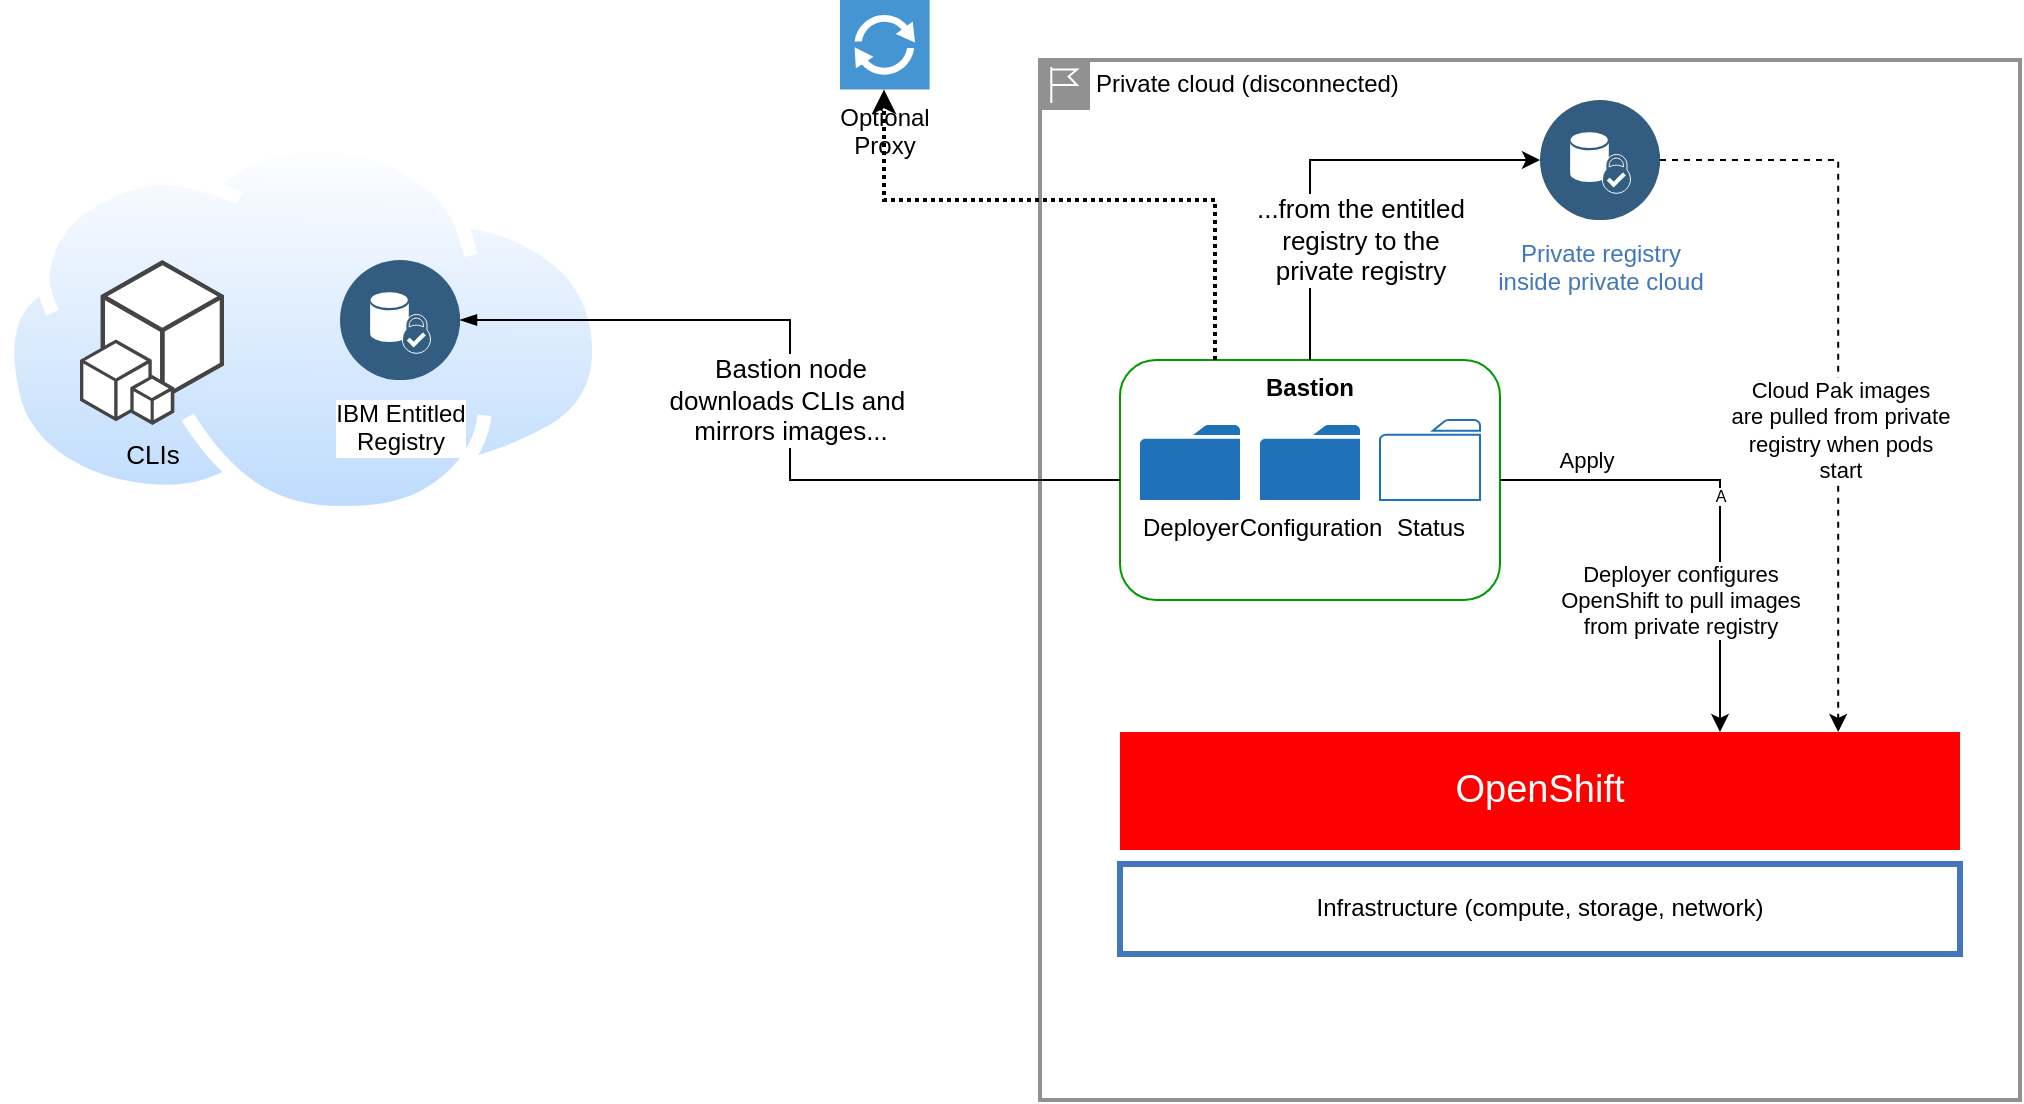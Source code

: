 <mxfile version="15.8.7" type="device" pages="3"><diagram name="not-air-gapped" id="VVYmcHWnzHZCU6gGe0mg"><mxGraphModel dx="1832" dy="575" grid="1" gridSize="10" guides="1" tooltips="1" connect="1" arrows="1" fold="1" page="1" pageScale="1" pageWidth="827" pageHeight="1169" math="0" shadow="0"><root><mxCell id="fozgaLWEaTyMItYX58Ym-0"/><mxCell id="fozgaLWEaTyMItYX58Ym-1" value="Networking" parent="fozgaLWEaTyMItYX58Ym-0"/><mxCell id="fozgaLWEaTyMItYX58Ym-2" value="Private cloud (disconnected)" style="shape=mxgraph.ibm.box;prType=region;fontStyle=0;verticalAlign=top;align=left;spacingLeft=32;spacingTop=4;fillColor=none;rounded=0;whiteSpace=wrap;html=1;strokeColor=#919191;strokeWidth=2;dashed=0;container=0;spacing=-4;collapsible=0;expand=0;recursiveResize=0;" parent="fozgaLWEaTyMItYX58Ym-1" vertex="1"><mxGeometry x="320" y="290" width="490" height="520" as="geometry"/></mxCell><mxCell id="fozgaLWEaTyMItYX58Ym-3" value="" style="edgeStyle=orthogonalEdgeStyle;rounded=0;orthogonalLoop=1;jettySize=auto;html=1;fontSize=8;dashed=1;exitX=1;exitY=0.5;exitDx=0;exitDy=0;entryX=0.855;entryY=0;entryDx=0;entryDy=0;entryPerimeter=0;" parent="fozgaLWEaTyMItYX58Ym-1" source="fozgaLWEaTyMItYX58Ym-13" target="fozgaLWEaTyMItYX58Ym-10" edge="1"><mxGeometry relative="1" as="geometry"><mxPoint x="750" y="500" as="sourcePoint"/><mxPoint x="720" y="620" as="targetPoint"/><Array as="points"><mxPoint x="719" y="340"/></Array></mxGeometry></mxCell><mxCell id="Oqb6rlPMSiwOpgqFwoqa-0" value="Cloud Pak images&lt;br&gt;are pulled from private&lt;br&gt;registry when pods&lt;br&gt;start" style="edgeLabel;html=1;align=center;verticalAlign=middle;resizable=0;points=[];" vertex="1" connectable="0" parent="fozgaLWEaTyMItYX58Ym-3"><mxGeometry x="0.191" y="1" relative="1" as="geometry"><mxPoint as="offset"/></mxGeometry></mxCell><mxCell id="fozgaLWEaTyMItYX58Ym-4" value="" style="group" parent="fozgaLWEaTyMItYX58Ym-1" connectable="0" vertex="1"><mxGeometry x="360" y="440" width="190" height="120" as="geometry"/></mxCell><mxCell id="fozgaLWEaTyMItYX58Ym-5" value="Bastion" style="rounded=1;whiteSpace=wrap;html=1;verticalAlign=top;fontStyle=1;strokeColor=#009900;" parent="fozgaLWEaTyMItYX58Ym-4" vertex="1"><mxGeometry width="190" height="120" as="geometry"/></mxCell><mxCell id="fozgaLWEaTyMItYX58Ym-6" value="Deployer" style="sketch=0;pointerEvents=1;shadow=0;dashed=0;html=1;strokeColor=none;labelPosition=center;verticalLabelPosition=bottom;verticalAlign=top;outlineConnect=0;align=center;shape=mxgraph.office.concepts.folder;fillColor=#2072B8;" parent="fozgaLWEaTyMItYX58Ym-4" vertex="1"><mxGeometry x="10" y="32.5" width="50" height="37.5" as="geometry"/></mxCell><mxCell id="fozgaLWEaTyMItYX58Ym-7" value="Configuration" style="sketch=0;pointerEvents=1;shadow=0;dashed=0;html=1;strokeColor=none;labelPosition=center;verticalLabelPosition=bottom;verticalAlign=top;outlineConnect=0;align=center;shape=mxgraph.office.concepts.folder;fillColor=#2072B8;" parent="fozgaLWEaTyMItYX58Ym-4" vertex="1"><mxGeometry x="70" y="32.5" width="50" height="37.5" as="geometry"/></mxCell><mxCell id="fozgaLWEaTyMItYX58Ym-8" value="Status" style="sketch=0;pointerEvents=1;shadow=0;dashed=0;html=1;strokeColor=#2072B8;labelPosition=center;verticalLabelPosition=bottom;verticalAlign=top;outlineConnect=0;align=center;shape=mxgraph.office.concepts.folder;fillColor=#FFFFFF;" parent="fozgaLWEaTyMItYX58Ym-4" vertex="1"><mxGeometry x="130" y="30" width="50" height="40" as="geometry"/></mxCell><mxCell id="fozgaLWEaTyMItYX58Ym-35" value="" style="edgeStyle=orthogonalEdgeStyle;rounded=0;orthogonalLoop=1;jettySize=auto;html=1;fontSize=8;entryX=0;entryY=0.5;entryDx=0;entryDy=0;exitX=0.5;exitY=0;exitDx=0;exitDy=0;" parent="fozgaLWEaTyMItYX58Ym-1" source="fozgaLWEaTyMItYX58Ym-5" target="fozgaLWEaTyMItYX58Ym-13" edge="1"><mxGeometry relative="1" as="geometry"><mxPoint x="40" y="430" as="sourcePoint"/><mxPoint x="370" y="510" as="targetPoint"/></mxGeometry></mxCell><mxCell id="fozgaLWEaTyMItYX58Ym-36" value="...from the entitled&lt;br&gt;registry to the&lt;br&gt;private registry" style="edgeLabel;html=1;align=center;verticalAlign=middle;resizable=0;points=[];fontSize=13;" parent="fozgaLWEaTyMItYX58Ym-35" vertex="1" connectable="0"><mxGeometry x="-0.04" relative="1" as="geometry"><mxPoint x="22" y="40" as="offset"/></mxGeometry></mxCell><mxCell id="fozgaLWEaTyMItYX58Ym-37" value="Optional&lt;br&gt;Proxy" style="pointerEvents=1;shadow=0;dashed=0;html=1;strokeColor=none;fillColor=#4495D1;labelPosition=center;verticalLabelPosition=bottom;verticalAlign=top;align=center;outlineConnect=0;shape=mxgraph.veeam.2d.proxy;" parent="fozgaLWEaTyMItYX58Ym-1" vertex="1"><mxGeometry x="220" y="260" width="44.8" height="44.8" as="geometry"/></mxCell><mxCell id="Oqb6rlPMSiwOpgqFwoqa-2" value="" style="edgeStyle=orthogonalEdgeStyle;rounded=0;orthogonalLoop=1;jettySize=auto;html=1;dashed=1;dashPattern=1 1;strokeWidth=2;exitX=0.25;exitY=0;exitDx=0;exitDy=0;" edge="1" parent="fozgaLWEaTyMItYX58Ym-1" source="fozgaLWEaTyMItYX58Ym-5" target="fozgaLWEaTyMItYX58Ym-37"><mxGeometry relative="1" as="geometry"><mxPoint x="380" y="370" as="sourcePoint"/><Array as="points"><mxPoint x="408" y="360"/><mxPoint x="242" y="360"/></Array></mxGeometry></mxCell><mxCell id="fozgaLWEaTyMItYX58Ym-9" value="OpenShfit" style="" parent="fozgaLWEaTyMItYX58Ym-0"/><mxCell id="fozgaLWEaTyMItYX58Ym-10" value="OpenShift" style="fontStyle=0;verticalAlign=middle;align=center;spacingTop=-2;fillColor=#FF0000;rounded=0;whiteSpace=wrap;html=1;strokeColor=none;strokeWidth=3;dashed=0;container=1;collapsible=0;expand=0;recursiveResize=0;fontColor=#FFFFFF;fontSize=19;" parent="fozgaLWEaTyMItYX58Ym-9" vertex="1"><mxGeometry x="360" y="626" width="420" height="59" as="geometry"/></mxCell><mxCell id="fozgaLWEaTyMItYX58Ym-11" value="Cloud Pak + Cartridges" parent="fozgaLWEaTyMItYX58Ym-0"/><mxCell id="fozgaLWEaTyMItYX58Ym-12" value="Infra services" parent="fozgaLWEaTyMItYX58Ym-0"/><mxCell id="fozgaLWEaTyMItYX58Ym-13" value="Private registry&lt;br&gt;inside private cloud" style="aspect=fixed;perimeter=ellipsePerimeter;html=1;align=center;shadow=0;dashed=0;fontColor=#4277BB;labelBackgroundColor=#ffffff;fontSize=12;spacingTop=3;image;image=img/lib/ibm/data/device_identity_service.svg;rounded=1;strokeColor=#FF0000;fillColor=#99CCFF;" parent="fozgaLWEaTyMItYX58Ym-12" vertex="1"><mxGeometry x="570" y="310" width="60" height="60" as="geometry"/></mxCell><mxCell id="fozgaLWEaTyMItYX58Ym-14" value="" style="aspect=fixed;perimeter=ellipsePerimeter;html=1;align=center;shadow=0;dashed=0;spacingTop=3;image;image=img/lib/active_directory/internet_cloud.svg;fontSize=19;fontColor=#FFFFFF;fillColor=#FF0000;opacity=50;" parent="fozgaLWEaTyMItYX58Ym-12" vertex="1"><mxGeometry x="-200" y="329" width="303.18" height="191" as="geometry"/></mxCell><mxCell id="fozgaLWEaTyMItYX58Ym-15" value="IBM Entitled&lt;br&gt;Registry" style="aspect=fixed;perimeter=ellipsePerimeter;align=center;shadow=0;dashed=0;fontColor=default;labelBackgroundColor=none;fontSize=12;spacingTop=3;image;image=img/lib/ibm/data/device_identity_service.svg;rounded=1;strokeColor=#FF0000;fillColor=#99CCFF;html=1;" parent="fozgaLWEaTyMItYX58Ym-12" vertex="1"><mxGeometry x="-30" y="390" width="60" height="60" as="geometry"/></mxCell><mxCell id="fozgaLWEaTyMItYX58Ym-16" value="Infrastructure" style="" parent="fozgaLWEaTyMItYX58Ym-0"/><mxCell id="fozgaLWEaTyMItYX58Ym-19" value="Infrastructure (compute, storage, network)" style="fontStyle=0;verticalAlign=middle;align=center;spacingTop=-2;fillColor=none;rounded=0;whiteSpace=wrap;html=1;strokeColor=#4376BB;strokeWidth=3;dashed=0;container=1;collapsible=0;expand=0;recursiveResize=0;" parent="fozgaLWEaTyMItYX58Ym-16" vertex="1"><mxGeometry x="360" y="692" width="420" height="45" as="geometry"/></mxCell><mxCell id="fozgaLWEaTyMItYX58Ym-25" value="A" style="edgeStyle=orthogonalEdgeStyle;rounded=0;orthogonalLoop=1;jettySize=auto;html=1;fontSize=8;entryX=0.5;entryY=0;entryDx=0;entryDy=0;exitX=1;exitY=0.5;exitDx=0;exitDy=0;" parent="fozgaLWEaTyMItYX58Ym-16" edge="1" source="fozgaLWEaTyMItYX58Ym-5"><mxGeometry relative="1" as="geometry"><mxPoint x="550" y="560" as="sourcePoint"/><mxPoint x="660" y="626" as="targetPoint"/><Array as="points"><mxPoint x="660" y="500"/></Array></mxGeometry></mxCell><mxCell id="Oqb6rlPMSiwOpgqFwoqa-1" value="Deployer configures&lt;br&gt;OpenShift to pull images&lt;br&gt;from private registry" style="edgeLabel;html=1;align=center;verticalAlign=middle;resizable=0;points=[];" vertex="1" connectable="0" parent="fozgaLWEaTyMItYX58Ym-25"><mxGeometry x="-0.239" y="-2" relative="1" as="geometry"><mxPoint y="58" as="offset"/></mxGeometry></mxCell><mxCell id="8ypaGvj9za9yAuqNGV4--0" value="Apply" style="edgeLabel;html=1;align=center;verticalAlign=middle;resizable=0;points=[];" vertex="1" connectable="0" parent="fozgaLWEaTyMItYX58Ym-25"><mxGeometry x="-0.636" y="-1" relative="1" as="geometry"><mxPoint y="-11" as="offset"/></mxGeometry></mxCell><mxCell id="fozgaLWEaTyMItYX58Ym-27" value="" style="edgeStyle=orthogonalEdgeStyle;rounded=0;orthogonalLoop=1;jettySize=auto;html=1;fontSize=8;entryX=0;entryY=0.5;entryDx=0;entryDy=0;exitX=1;exitY=0.5;exitDx=0;exitDy=0;endArrow=none;endFill=0;startArrow=blockThin;startFill=1;" parent="fozgaLWEaTyMItYX58Ym-16" source="fozgaLWEaTyMItYX58Ym-15" target="fozgaLWEaTyMItYX58Ym-5" edge="1"><mxGeometry relative="1" as="geometry"><mxPoint x="460" y="560" as="sourcePoint"/><mxPoint x="745" y="576" as="targetPoint"/></mxGeometry></mxCell><mxCell id="fozgaLWEaTyMItYX58Ym-28" value="Bastion node&lt;br&gt;downloads CLIs and&amp;nbsp;&lt;br&gt;mirrors images..." style="edgeLabel;html=1;align=center;verticalAlign=middle;resizable=0;points=[];fontSize=13;" parent="fozgaLWEaTyMItYX58Ym-27" vertex="1" connectable="0"><mxGeometry x="-0.04" relative="1" as="geometry"><mxPoint y="8" as="offset"/></mxGeometry></mxCell><mxCell id="fozgaLWEaTyMItYX58Ym-29" value="CLIs" style="outlineConnect=0;dashed=0;verticalLabelPosition=bottom;verticalAlign=top;align=center;html=1;shape=mxgraph.aws3.cli;fillColor=#444444;gradientColor=none;labelBackgroundColor=none;fontSize=13;strokeColor=#009900;" parent="fozgaLWEaTyMItYX58Ym-16" vertex="1"><mxGeometry x="-160" y="390" width="72" height="82.5" as="geometry"/></mxCell></root></mxGraphModel></diagram><diagram name="semi-air-gapped" id="_1RPY63doZeyIkJQ4-HP"><mxGraphModel dx="1981" dy="661" grid="1" gridSize="10" guides="1" tooltips="1" connect="1" arrows="1" fold="1" page="1" pageScale="1" pageWidth="827" pageHeight="1169" math="0" shadow="0"><root><mxCell id="-MQxg3rOfCB3Vdu6WzqN-0"/><mxCell id="-MQxg3rOfCB3Vdu6WzqN-1" value="Networking" parent="-MQxg3rOfCB3Vdu6WzqN-0"/><mxCell id="-MQxg3rOfCB3Vdu6WzqN-2" value="Private cloud (disconnected)" style="shape=mxgraph.ibm.box;prType=region;fontStyle=0;verticalAlign=top;align=left;spacingLeft=32;spacingTop=4;fillColor=none;rounded=0;whiteSpace=wrap;html=1;strokeColor=#919191;strokeWidth=2;dashed=0;container=0;spacing=-4;collapsible=0;expand=0;recursiveResize=0;" parent="-MQxg3rOfCB3Vdu6WzqN-1" vertex="1"><mxGeometry x="320" y="380" width="490" height="430" as="geometry"/></mxCell><mxCell id="X8OHr8bwcDeSn92htC_K-0" value="" style="edgeStyle=orthogonalEdgeStyle;rounded=0;orthogonalLoop=1;jettySize=auto;html=1;fontSize=8;dashed=1;exitX=1;exitY=0.5;exitDx=0;exitDy=0;entryX=0.855;entryY=0;entryDx=0;entryDy=0;entryPerimeter=0;" parent="-MQxg3rOfCB3Vdu6WzqN-1" source="-MQxg3rOfCB3Vdu6WzqN-7" target="-MQxg3rOfCB3Vdu6WzqN-4" edge="1"><mxGeometry relative="1" as="geometry"><mxPoint x="750" y="500" as="sourcePoint"/><mxPoint x="720" y="620" as="targetPoint"/></mxGeometry></mxCell><mxCell id="OJUb5ojfmwAHA8gN2pxv-0" value="Cloud Pak images&lt;br&gt;are pulled from private&lt;br&gt;registry when pods&lt;br&gt;start" style="edgeLabel;html=1;align=center;verticalAlign=middle;resizable=0;points=[];" vertex="1" connectable="0" parent="X8OHr8bwcDeSn92htC_K-0"><mxGeometry x="0.593" y="2" relative="1" as="geometry"><mxPoint as="offset"/></mxGeometry></mxCell><mxCell id="PJeyZOoyq3ZfqnA0FMTz-0" value="" style="group" parent="-MQxg3rOfCB3Vdu6WzqN-1" connectable="0" vertex="1"><mxGeometry x="360" y="440" width="190" height="120" as="geometry"/></mxCell><mxCell id="PJeyZOoyq3ZfqnA0FMTz-1" value="Bastion" style="rounded=1;whiteSpace=wrap;html=1;verticalAlign=top;fontStyle=1;strokeColor=#009900;" parent="PJeyZOoyq3ZfqnA0FMTz-0" vertex="1"><mxGeometry width="190" height="120" as="geometry"/></mxCell><mxCell id="PJeyZOoyq3ZfqnA0FMTz-2" value="" style="sketch=0;pointerEvents=1;shadow=0;dashed=0;html=1;strokeColor=none;labelPosition=center;verticalLabelPosition=bottom;verticalAlign=top;outlineConnect=0;align=center;shape=mxgraph.office.concepts.folder;fillColor=#2072B8;" parent="PJeyZOoyq3ZfqnA0FMTz-0" vertex="1"><mxGeometry x="10" y="32.5" width="50" height="37.5" as="geometry"/></mxCell><mxCell id="PJeyZOoyq3ZfqnA0FMTz-3" value="" style="sketch=0;pointerEvents=1;shadow=0;dashed=0;html=1;strokeColor=none;labelPosition=center;verticalLabelPosition=bottom;verticalAlign=top;outlineConnect=0;align=center;shape=mxgraph.office.concepts.folder;fillColor=#2072B8;" parent="PJeyZOoyq3ZfqnA0FMTz-0" vertex="1"><mxGeometry x="70" y="32.5" width="50" height="37.5" as="geometry"/></mxCell><mxCell id="PJeyZOoyq3ZfqnA0FMTz-4" value="" style="sketch=0;pointerEvents=1;shadow=0;dashed=0;html=1;strokeColor=#2072B8;labelPosition=center;verticalLabelPosition=bottom;verticalAlign=top;outlineConnect=0;align=center;shape=mxgraph.office.concepts.folder;fillColor=#FFFFFF;" parent="PJeyZOoyq3ZfqnA0FMTz-0" vertex="1"><mxGeometry x="130" y="30" width="50" height="40" as="geometry"/></mxCell><mxCell id="I-JZXlTeXLx-p4FuuzUZ-0" value="Optional&lt;br&gt;Proxy" style="pointerEvents=1;shadow=0;dashed=0;html=1;strokeColor=none;fillColor=#4495D1;labelPosition=center;verticalLabelPosition=bottom;verticalAlign=top;align=center;outlineConnect=0;shape=mxgraph.veeam.2d.proxy;" vertex="1" parent="-MQxg3rOfCB3Vdu6WzqN-1"><mxGeometry x="-337.5" y="420" width="44.8" height="44.8" as="geometry"/></mxCell><mxCell id="I-JZXlTeXLx-p4FuuzUZ-1" value="" style="edgeStyle=orthogonalEdgeStyle;rounded=0;orthogonalLoop=1;jettySize=auto;html=1;dashed=1;dashPattern=1 1;strokeWidth=2;exitX=0;exitY=0.5;exitDx=0;exitDy=0;" edge="1" parent="-MQxg3rOfCB3Vdu6WzqN-1" target="I-JZXlTeXLx-p4FuuzUZ-0" source="-MQxg3rOfCB3Vdu6WzqN-11"><mxGeometry relative="1" as="geometry"><mxPoint x="-720" y="800" as="sourcePoint"/></mxGeometry></mxCell><mxCell id="vjL_8npb-omUNGleFiHJ-0" style="edgeStyle=orthogonalEdgeStyle;rounded=0;orthogonalLoop=1;jettySize=auto;html=1;exitX=1;exitY=0.25;exitDx=0;exitDy=0;dashed=1;dashPattern=1 1;startArrow=none;startFill=0;endArrow=blockThin;endFill=1;strokeWidth=2;" edge="1" parent="-MQxg3rOfCB3Vdu6WzqN-1" source="-MQxg3rOfCB3Vdu6WzqN-11" target="-MQxg3rOfCB3Vdu6WzqN-9"><mxGeometry relative="1" as="geometry"/></mxCell><mxCell id="-MQxg3rOfCB3Vdu6WzqN-3" value="OpenShfit" style="" parent="-MQxg3rOfCB3Vdu6WzqN-0"/><mxCell id="-MQxg3rOfCB3Vdu6WzqN-4" value="OpenShift" style="fontStyle=0;verticalAlign=middle;align=center;spacingTop=-2;fillColor=#FF0000;rounded=0;whiteSpace=wrap;html=1;strokeColor=none;strokeWidth=3;dashed=0;container=1;collapsible=0;expand=0;recursiveResize=0;fontColor=#FFFFFF;fontSize=19;" parent="-MQxg3rOfCB3Vdu6WzqN-3" vertex="1"><mxGeometry x="360" y="626" width="420" height="59" as="geometry"/></mxCell><mxCell id="-MQxg3rOfCB3Vdu6WzqN-5" value="Cloud Pak + Cartridges" parent="-MQxg3rOfCB3Vdu6WzqN-0"/><mxCell id="-MQxg3rOfCB3Vdu6WzqN-6" value="Infra services" parent="-MQxg3rOfCB3Vdu6WzqN-0"/><mxCell id="-MQxg3rOfCB3Vdu6WzqN-7" value="Private registry outside&lt;br&gt;of private cloud" style="aspect=fixed;perimeter=ellipsePerimeter;html=1;align=center;shadow=0;dashed=0;fontColor=#4277BB;labelBackgroundColor=#ffffff;fontSize=12;spacingTop=3;image;image=img/lib/ibm/data/device_identity_service.svg;rounded=1;strokeColor=#FF0000;fillColor=#99CCFF;" parent="-MQxg3rOfCB3Vdu6WzqN-6" vertex="1"><mxGeometry x="450" y="250" width="60" height="60" as="geometry"/></mxCell><mxCell id="-MQxg3rOfCB3Vdu6WzqN-8" value="" style="aspect=fixed;perimeter=ellipsePerimeter;html=1;align=center;shadow=0;dashed=0;spacingTop=3;image;image=img/lib/active_directory/internet_cloud.svg;fontSize=19;fontColor=#FFFFFF;fillColor=#FF0000;opacity=50;" parent="-MQxg3rOfCB3Vdu6WzqN-6" vertex="1"><mxGeometry x="-200" y="329" width="303.18" height="191" as="geometry"/></mxCell><mxCell id="-MQxg3rOfCB3Vdu6WzqN-9" value="IBM Entitled&lt;br&gt;Registry" style="aspect=fixed;perimeter=ellipsePerimeter;align=center;shadow=0;dashed=0;fontColor=default;labelBackgroundColor=none;fontSize=12;spacingTop=3;image;image=img/lib/ibm/data/device_identity_service.svg;rounded=1;strokeColor=#FF0000;fillColor=#99CCFF;html=1;" parent="-MQxg3rOfCB3Vdu6WzqN-6" vertex="1"><mxGeometry x="-30" y="390" width="60" height="60" as="geometry"/></mxCell><mxCell id="-MQxg3rOfCB3Vdu6WzqN-10" value="Infrastructure" style="" parent="-MQxg3rOfCB3Vdu6WzqN-0"/><mxCell id="-MQxg3rOfCB3Vdu6WzqN-11" value="Internet-connected server" style="rounded=1;whiteSpace=wrap;html=1;verticalAlign=top;fontStyle=1" parent="-MQxg3rOfCB3Vdu6WzqN-10" vertex="1"><mxGeometry x="-230" y="670" width="270" height="220" as="geometry"/></mxCell><mxCell id="-MQxg3rOfCB3Vdu6WzqN-12" value="Status" style="sketch=0;pointerEvents=1;shadow=0;dashed=0;html=1;strokeColor=#2072B8;labelPosition=center;verticalLabelPosition=bottom;verticalAlign=top;outlineConnect=0;align=center;shape=mxgraph.office.concepts.folder;fillColor=#FFFFFF;" parent="-MQxg3rOfCB3Vdu6WzqN-10" vertex="1"><mxGeometry x="-60" y="705" width="70" height="55" as="geometry"/></mxCell><mxCell id="-MQxg3rOfCB3Vdu6WzqN-13" value="Infrastructure (compute, storage, network)" style="fontStyle=0;verticalAlign=middle;align=center;spacingTop=-2;fillColor=none;rounded=0;whiteSpace=wrap;html=1;strokeColor=#4376BB;strokeWidth=3;dashed=0;container=1;collapsible=0;expand=0;recursiveResize=0;" parent="-MQxg3rOfCB3Vdu6WzqN-10" vertex="1"><mxGeometry x="360" y="692" width="420" height="45" as="geometry"/></mxCell><mxCell id="-MQxg3rOfCB3Vdu6WzqN-14" value="" style="sketch=0;pointerEvents=1;shadow=0;dashed=0;html=1;strokeColor=none;fillColor=#505050;labelPosition=center;verticalLabelPosition=bottom;verticalAlign=top;outlineConnect=0;align=center;shape=mxgraph.office.devices.workstation;" parent="-MQxg3rOfCB3Vdu6WzqN-10" vertex="1"><mxGeometry x="-250" y="850" width="50" height="55" as="geometry"/></mxCell><mxCell id="-MQxg3rOfCB3Vdu6WzqN-16" value="Deployer" style="sketch=0;pointerEvents=1;shadow=0;dashed=0;html=1;strokeColor=none;labelPosition=center;verticalLabelPosition=bottom;verticalAlign=top;outlineConnect=0;align=center;shape=mxgraph.office.concepts.folder;fillColor=#2072B8;" parent="-MQxg3rOfCB3Vdu6WzqN-10" vertex="1"><mxGeometry x="-220" y="705" width="70" height="55" as="geometry"/></mxCell><mxCell id="-MQxg3rOfCB3Vdu6WzqN-17" value="Configuration" style="sketch=0;pointerEvents=1;shadow=0;dashed=0;html=1;strokeColor=none;labelPosition=center;verticalLabelPosition=bottom;verticalAlign=top;outlineConnect=0;align=center;shape=mxgraph.office.concepts.folder;fillColor=#2072B8;" parent="-MQxg3rOfCB3Vdu6WzqN-10" vertex="1"><mxGeometry x="-140" y="705" width="70" height="55" as="geometry"/></mxCell><mxCell id="-MQxg3rOfCB3Vdu6WzqN-18" style="edgeStyle=orthogonalEdgeStyle;rounded=0;orthogonalLoop=1;jettySize=auto;html=1;fontSize=8;exitX=1;exitY=0.5;exitDx=0;exitDy=0;" parent="-MQxg3rOfCB3Vdu6WzqN-10" source="-MQxg3rOfCB3Vdu6WzqN-11" target="U5a8bB18ORIriR9YQlBK-0" edge="1"><mxGeometry relative="1" as="geometry"><mxPoint x="80" y="775" as="sourcePoint"/><mxPoint x="190" y="775" as="targetPoint"/></mxGeometry></mxCell><mxCell id="-MQxg3rOfCB3Vdu6WzqN-19" value="Directories holding&lt;br&gt;deployer, config&lt;br&gt;and status&lt;br&gt;are shipped" style="edgeLabel;html=1;align=center;verticalAlign=middle;resizable=0;points=[];fontSize=13;" parent="-MQxg3rOfCB3Vdu6WzqN-18" connectable="0" vertex="1"><mxGeometry x="-0.04" relative="1" as="geometry"><mxPoint as="offset"/></mxGeometry></mxCell><mxCell id="-MQxg3rOfCB3Vdu6WzqN-31" value="A" style="edgeStyle=orthogonalEdgeStyle;rounded=0;orthogonalLoop=1;jettySize=auto;html=1;fontSize=8;entryX=0.5;entryY=0;entryDx=0;entryDy=0;" parent="-MQxg3rOfCB3Vdu6WzqN-10" target="-MQxg3rOfCB3Vdu6WzqN-4" edge="1"><mxGeometry relative="1" as="geometry"><mxPoint x="460" y="560" as="sourcePoint"/><mxPoint x="200" y="785" as="targetPoint"/><Array as="points"><mxPoint x="460" y="580"/><mxPoint x="570" y="580"/></Array></mxGeometry></mxCell><mxCell id="-MQxg3rOfCB3Vdu6WzqN-32" value="Apply" style="edgeLabel;html=1;align=center;verticalAlign=middle;resizable=0;points=[];fontSize=13;" parent="-MQxg3rOfCB3Vdu6WzqN-31" vertex="1" connectable="0"><mxGeometry x="-0.04" relative="1" as="geometry"><mxPoint x="-24" y="10" as="offset"/></mxGeometry></mxCell><mxCell id="-MQxg3rOfCB3Vdu6WzqN-33" value="" style="edgeStyle=orthogonalEdgeStyle;rounded=0;orthogonalLoop=1;jettySize=auto;html=1;fontSize=8;entryX=0;entryY=0.5;entryDx=0;entryDy=0;exitX=1;exitY=0.5;exitDx=0;exitDy=0;" parent="-MQxg3rOfCB3Vdu6WzqN-10" source="-MQxg3rOfCB3Vdu6WzqN-9" target="-MQxg3rOfCB3Vdu6WzqN-7" edge="1"><mxGeometry relative="1" as="geometry"><mxPoint x="460" y="560" as="sourcePoint"/><mxPoint x="745" y="576" as="targetPoint"/><Array as="points"><mxPoint x="130" y="420"/><mxPoint x="130" y="280"/></Array></mxGeometry></mxCell><mxCell id="-MQxg3rOfCB3Vdu6WzqN-34" value="&amp;nbsp;...and mirrors images&lt;br&gt;from entitled registry&lt;br&gt;to the private registry" style="edgeLabel;html=1;align=center;verticalAlign=middle;resizable=0;points=[];fontSize=13;" parent="-MQxg3rOfCB3Vdu6WzqN-33" vertex="1" connectable="0"><mxGeometry x="-0.04" relative="1" as="geometry"><mxPoint x="-19" y="50" as="offset"/></mxGeometry></mxCell><mxCell id="-MQxg3rOfCB3Vdu6WzqN-35" value="CLIs" style="outlineConnect=0;dashed=0;verticalLabelPosition=bottom;verticalAlign=top;align=center;html=1;shape=mxgraph.aws3.cli;fillColor=#444444;gradientColor=none;labelBackgroundColor=none;fontSize=13;strokeColor=#009900;" parent="-MQxg3rOfCB3Vdu6WzqN-10" vertex="1"><mxGeometry x="-160" y="390" width="72" height="82.5" as="geometry"/></mxCell><mxCell id="-MQxg3rOfCB3Vdu6WzqN-36" value="" style="edgeStyle=orthogonalEdgeStyle;rounded=0;orthogonalLoop=1;jettySize=auto;html=1;fontSize=8;exitX=0.5;exitY=1;exitDx=0;exitDy=0;exitPerimeter=0;" parent="-MQxg3rOfCB3Vdu6WzqN-10" source="-MQxg3rOfCB3Vdu6WzqN-35" target="-MQxg3rOfCB3Vdu6WzqN-12" edge="1"><mxGeometry relative="1" as="geometry"><mxPoint x="470" y="570" as="sourcePoint"/><mxPoint x="-50" y="630" as="targetPoint"/></mxGeometry></mxCell><mxCell id="-MQxg3rOfCB3Vdu6WzqN-37" value="&amp;nbsp;Internet-connected server&lt;br&gt;downloads CLIs..." style="edgeLabel;html=1;align=center;verticalAlign=middle;resizable=0;points=[];fontSize=13;" parent="-MQxg3rOfCB3Vdu6WzqN-36" vertex="1" connectable="0"><mxGeometry x="-0.238" y="-2" relative="1" as="geometry"><mxPoint x="-6" y="-31" as="offset"/></mxGeometry></mxCell><mxCell id="-MQxg3rOfCB3Vdu6WzqN-29" style="edgeStyle=orthogonalEdgeStyle;rounded=0;orthogonalLoop=1;jettySize=auto;html=1;fontSize=8;entryX=0;entryY=0.5;entryDx=0;entryDy=0;dashed=1;dashPattern=1 4;strokeWidth=3;" parent="-MQxg3rOfCB3Vdu6WzqN-10" source="U5a8bB18ORIriR9YQlBK-0" edge="1"><mxGeometry relative="1" as="geometry"><mxPoint x="270" y="825" as="sourcePoint"/><mxPoint x="360" y="470" as="targetPoint"/><Array as="points"><mxPoint x="290" y="785"/><mxPoint x="290" y="470"/></Array></mxGeometry></mxCell><mxCell id="U5a8bB18ORIriR9YQlBK-0" value="" style="sketch=0;pointerEvents=1;shadow=0;dashed=0;html=1;strokeColor=none;fillColor=#005F4B;labelPosition=center;verticalLabelPosition=bottom;verticalAlign=top;align=center;outlineConnect=0;shape=mxgraph.veeam2.usb_drive;" parent="-MQxg3rOfCB3Vdu6WzqN-10" vertex="1"><mxGeometry x="200" y="770" width="60" height="30" as="geometry"/></mxCell><mxCell id="vjL_8npb-omUNGleFiHJ-6" value="Actions" parent="-MQxg3rOfCB3Vdu6WzqN-0"/><mxCell id="vjL_8npb-omUNGleFiHJ-7" value="2" style="ellipse;whiteSpace=wrap;html=1;aspect=fixed;fillColor=#FFB366;strokeColor=none;" vertex="1" parent="vjL_8npb-omUNGleFiHJ-6"><mxGeometry x="-30" y="790" width="20" height="20" as="geometry"/></mxCell><mxCell id="vjL_8npb-omUNGleFiHJ-8" value="1" style="ellipse;whiteSpace=wrap;html=1;aspect=fixed;fillColor=#FFB366;strokeColor=none;" vertex="1" parent="vjL_8npb-omUNGleFiHJ-6"><mxGeometry x="-50" y="620" width="20" height="20" as="geometry"/></mxCell><mxCell id="vjL_8npb-omUNGleFiHJ-9" value="1" style="ellipse;whiteSpace=wrap;html=1;aspect=fixed;fillColor=#FFB366;strokeColor=none;" vertex="1" parent="vjL_8npb-omUNGleFiHJ-6"><mxGeometry x="140" y="360" width="20" height="20" as="geometry"/></mxCell><mxCell id="vjL_8npb-omUNGleFiHJ-10" value="3" style="ellipse;whiteSpace=wrap;html=1;aspect=fixed;fillColor=#FFB366;strokeColor=none;" vertex="1" parent="vjL_8npb-omUNGleFiHJ-6"><mxGeometry x="180" y="810" width="20" height="20" as="geometry"/></mxCell><mxCell id="OJUb5ojfmwAHA8gN2pxv-1" value="3" style="ellipse;whiteSpace=wrap;html=1;aspect=fixed;fillColor=#FFB366;strokeColor=none;" vertex="1" parent="vjL_8npb-omUNGleFiHJ-6"><mxGeometry x="260" y="520" width="20" height="20" as="geometry"/></mxCell><mxCell id="-Y0IDSUrx3bueiN2fKPn-0" value="3" style="ellipse;whiteSpace=wrap;html=1;aspect=fixed;fillColor=#FFB366;strokeColor=none;" vertex="1" parent="vjL_8npb-omUNGleFiHJ-6"><mxGeometry x="570" y="560" width="20" height="20" as="geometry"/></mxCell></root></mxGraphModel></diagram><diagram id="F93EJ78Encii_axwBR-_" name="air-gapped-portable"><mxGraphModel dx="1981" dy="661" grid="1" gridSize="10" guides="1" tooltips="1" connect="1" arrows="1" fold="1" page="1" pageScale="1" pageWidth="827" pageHeight="1169" math="0" shadow="0"><root><mxCell id="RLrD2wQ3GaesSWJJB9j4-0"/><mxCell id="RLrD2wQ3GaesSWJJB9j4-50" value="Networking" parent="RLrD2wQ3GaesSWJJB9j4-0"/><mxCell id="RLrD2wQ3GaesSWJJB9j4-51" value="Private cloud (disconnected)" style="shape=mxgraph.ibm.box;prType=region;fontStyle=0;verticalAlign=top;align=left;spacingLeft=32;spacingTop=4;fillColor=none;rounded=0;whiteSpace=wrap;html=1;strokeColor=#919191;strokeWidth=2;dashed=0;container=0;spacing=-4;collapsible=0;expand=0;recursiveResize=0;" parent="RLrD2wQ3GaesSWJJB9j4-50" vertex="1"><mxGeometry x="320" y="330" width="490" height="480" as="geometry"/></mxCell><mxCell id="1MqOvXopCYnMAgplGYPC-0" value="Optional&lt;br&gt;Proxy" style="pointerEvents=1;shadow=0;dashed=0;html=1;strokeColor=none;fillColor=#4495D1;labelPosition=center;verticalLabelPosition=bottom;verticalAlign=top;align=center;outlineConnect=0;shape=mxgraph.veeam.2d.proxy;" vertex="1" parent="RLrD2wQ3GaesSWJJB9j4-50"><mxGeometry x="-337.5" y="420" width="44.8" height="44.8" as="geometry"/></mxCell><mxCell id="1MqOvXopCYnMAgplGYPC-1" value="" style="edgeStyle=orthogonalEdgeStyle;rounded=0;orthogonalLoop=1;jettySize=auto;html=1;dashed=1;dashPattern=1 1;strokeWidth=2;exitX=0;exitY=0.5;exitDx=0;exitDy=0;" edge="1" parent="RLrD2wQ3GaesSWJJB9j4-50" target="1MqOvXopCYnMAgplGYPC-0"><mxGeometry relative="1" as="geometry"><mxPoint x="-230" y="780" as="sourcePoint"/></mxGeometry></mxCell><mxCell id="RLrD2wQ3GaesSWJJB9j4-38" value="OpenShfit" style="" parent="RLrD2wQ3GaesSWJJB9j4-0"/><mxCell id="c_PIJ0gxt-pc_dr-7FNC-11" value="OpenShift" style="fontStyle=0;verticalAlign=middle;align=center;spacingTop=-2;fillColor=#FF0000;rounded=0;whiteSpace=wrap;html=1;strokeColor=none;strokeWidth=3;dashed=0;container=1;collapsible=0;expand=0;recursiveResize=0;fontColor=#FFFFFF;fontSize=19;" parent="RLrD2wQ3GaesSWJJB9j4-38" vertex="1"><mxGeometry x="360" y="626" width="420" height="59" as="geometry"/></mxCell><mxCell id="cy2UKIFJcyqrFq40SOo--22" value="Cloud Pak + Cartridges" parent="RLrD2wQ3GaesSWJJB9j4-0"/><mxCell id="c_PIJ0gxt-pc_dr-7FNC-23" value="Infra services" parent="RLrD2wQ3GaesSWJJB9j4-0"/><mxCell id="c_PIJ0gxt-pc_dr-7FNC-29" value="Private registry" style="aspect=fixed;perimeter=ellipsePerimeter;html=1;align=center;shadow=0;dashed=0;fontColor=#4277BB;labelBackgroundColor=#ffffff;fontSize=12;spacingTop=3;image;image=img/lib/ibm/data/device_identity_service.svg;rounded=1;strokeColor=#FF0000;fillColor=#99CCFF;" parent="c_PIJ0gxt-pc_dr-7FNC-23" vertex="1"><mxGeometry x="720" y="360" width="60" height="60" as="geometry"/></mxCell><mxCell id="5LzS2MMUE6fyUfDhogka-9" value="" style="aspect=fixed;perimeter=ellipsePerimeter;html=1;align=center;shadow=0;dashed=0;spacingTop=3;image;image=img/lib/active_directory/internet_cloud.svg;fontSize=19;fontColor=#FFFFFF;fillColor=#FF0000;opacity=50;" parent="c_PIJ0gxt-pc_dr-7FNC-23" vertex="1"><mxGeometry x="-200" y="329" width="303.18" height="191" as="geometry"/></mxCell><mxCell id="5LzS2MMUE6fyUfDhogka-10" value="IBM Entitled&lt;br&gt;Registry" style="aspect=fixed;perimeter=ellipsePerimeter;align=center;shadow=0;dashed=0;fontColor=default;labelBackgroundColor=none;fontSize=12;spacingTop=3;image;image=img/lib/ibm/data/device_identity_service.svg;rounded=1;strokeColor=#FF0000;fillColor=#99CCFF;html=1;" parent="c_PIJ0gxt-pc_dr-7FNC-23" vertex="1"><mxGeometry x="-30" y="390" width="60" height="60" as="geometry"/></mxCell><mxCell id="RLrD2wQ3GaesSWJJB9j4-1" value="Infrastructure" style="" parent="RLrD2wQ3GaesSWJJB9j4-0"/><mxCell id="5LzS2MMUE6fyUfDhogka-12" value="Internet-connected server" style="rounded=1;whiteSpace=wrap;html=1;verticalAlign=top;fontStyle=1" parent="RLrD2wQ3GaesSWJJB9j4-1" vertex="1"><mxGeometry x="-230" y="670" width="310" height="220" as="geometry"/></mxCell><mxCell id="5LzS2MMUE6fyUfDhogka-36" value="Status" style="sketch=0;pointerEvents=1;shadow=0;dashed=0;html=1;strokeColor=#2072B8;labelPosition=center;verticalLabelPosition=bottom;verticalAlign=top;outlineConnect=0;align=center;shape=mxgraph.office.concepts.folder;fillColor=#FFFFFF;" parent="RLrD2wQ3GaesSWJJB9j4-1" vertex="1"><mxGeometry x="-60" y="705" width="120" height="135" as="geometry"/></mxCell><mxCell id="c_PIJ0gxt-pc_dr-7FNC-10" value="Infrastructure (compute, storage, network)" style="fontStyle=0;verticalAlign=middle;align=center;spacingTop=-2;fillColor=none;rounded=0;whiteSpace=wrap;html=1;strokeColor=#4376BB;strokeWidth=3;dashed=0;container=1;collapsible=0;expand=0;recursiveResize=0;" parent="RLrD2wQ3GaesSWJJB9j4-1" vertex="1"><mxGeometry x="360" y="692" width="420" height="45" as="geometry"/></mxCell><mxCell id="5LzS2MMUE6fyUfDhogka-6" value="" style="sketch=0;pointerEvents=1;shadow=0;dashed=0;html=1;strokeColor=none;fillColor=#505050;labelPosition=center;verticalLabelPosition=bottom;verticalAlign=top;outlineConnect=0;align=center;shape=mxgraph.office.devices.workstation;" parent="RLrD2wQ3GaesSWJJB9j4-1" vertex="1"><mxGeometry x="-250" y="850" width="50" height="55" as="geometry"/></mxCell><mxCell id="5LzS2MMUE6fyUfDhogka-13" value="" style="sketch=0;pointerEvents=1;shadow=0;dashed=0;html=1;strokeColor=none;fillColor=#005F4B;labelPosition=center;verticalLabelPosition=bottom;verticalAlign=top;align=center;outlineConnect=0;shape=mxgraph.veeam2.usb_drive;" parent="RLrD2wQ3GaesSWJJB9j4-1" vertex="1"><mxGeometry x="190" y="760" width="60" height="30" as="geometry"/></mxCell><mxCell id="5LzS2MMUE6fyUfDhogka-15" value="Deployer" style="sketch=0;pointerEvents=1;shadow=0;dashed=0;html=1;strokeColor=none;labelPosition=center;verticalLabelPosition=bottom;verticalAlign=top;outlineConnect=0;align=center;shape=mxgraph.office.concepts.folder;fillColor=#2072B8;" parent="RLrD2wQ3GaesSWJJB9j4-1" vertex="1"><mxGeometry x="-220" y="705" width="70" height="55" as="geometry"/></mxCell><mxCell id="5LzS2MMUE6fyUfDhogka-16" value="Configuration" style="sketch=0;pointerEvents=1;shadow=0;dashed=0;html=1;strokeColor=none;labelPosition=center;verticalLabelPosition=bottom;verticalAlign=top;outlineConnect=0;align=center;shape=mxgraph.office.concepts.folder;fillColor=#2072B8;" parent="RLrD2wQ3GaesSWJJB9j4-1" vertex="1"><mxGeometry x="-140" y="705" width="70" height="55" as="geometry"/></mxCell><mxCell id="5LzS2MMUE6fyUfDhogka-24" style="edgeStyle=orthogonalEdgeStyle;rounded=0;orthogonalLoop=1;jettySize=auto;html=1;fontSize=8;" parent="RLrD2wQ3GaesSWJJB9j4-1" target="5LzS2MMUE6fyUfDhogka-13" edge="1"><mxGeometry relative="1" as="geometry"><mxPoint x="80" y="775" as="sourcePoint"/></mxGeometry></mxCell><mxCell id="5LzS2MMUE6fyUfDhogka-26" value="Directories holding&lt;br&gt;deployer, config&lt;br&gt;and status&lt;br&gt;are shipped" style="edgeLabel;html=1;align=center;verticalAlign=middle;resizable=0;points=[];fontSize=13;" parent="5LzS2MMUE6fyUfDhogka-24" vertex="1" connectable="0"><mxGeometry x="-0.04" relative="1" as="geometry"><mxPoint as="offset"/></mxGeometry></mxCell><mxCell id="5LzS2MMUE6fyUfDhogka-5" value="Portable&lt;br style=&quot;font-size: 8px;&quot;&gt;registry" style="aspect=fixed;perimeter=ellipsePerimeter;align=center;shadow=0;dashed=0;fontColor=default;labelBackgroundColor=none;fontSize=8;spacingTop=3;image;image=img/lib/ibm/data/device_identity_service.svg;rounded=1;strokeColor=#FF0000;fillColor=#99CCFF;html=1;" parent="RLrD2wQ3GaesSWJJB9j4-1" vertex="1"><mxGeometry x="-25" y="737" width="60" height="60" as="geometry"/></mxCell><mxCell id="5LzS2MMUE6fyUfDhogka-23" value="" style="endArrow=classic;html=1;rounded=0;fontSize=8;" parent="RLrD2wQ3GaesSWJJB9j4-1" source="5LzS2MMUE6fyUfDhogka-10" target="5LzS2MMUE6fyUfDhogka-36" edge="1"><mxGeometry width="50" height="50" relative="1" as="geometry"><mxPoint x="250" y="620" as="sourcePoint"/><mxPoint x="5" y="720" as="targetPoint"/></mxGeometry></mxCell><mxCell id="5LzS2MMUE6fyUfDhogka-25" value="Download" style="edgeLabel;html=1;align=center;verticalAlign=middle;resizable=0;points=[];fontSize=13;" parent="5LzS2MMUE6fyUfDhogka-23" vertex="1" connectable="0"><mxGeometry x="-0.028" relative="1" as="geometry"><mxPoint y="76" as="offset"/></mxGeometry></mxCell><mxCell id="5LzS2MMUE6fyUfDhogka-44" style="edgeStyle=orthogonalEdgeStyle;rounded=0;orthogonalLoop=1;jettySize=auto;html=1;fontSize=8;entryX=0;entryY=0.5;entryDx=0;entryDy=0;dashed=1;dashPattern=1 4;strokeWidth=3;" parent="RLrD2wQ3GaesSWJJB9j4-1" source="5LzS2MMUE6fyUfDhogka-13" edge="1"><mxGeometry relative="1" as="geometry"><mxPoint x="90" y="785" as="sourcePoint"/><mxPoint x="360" y="500" as="targetPoint"/><Array as="points"><mxPoint x="280" y="775"/><mxPoint x="280" y="500"/></Array></mxGeometry></mxCell><mxCell id="5LzS2MMUE6fyUfDhogka-47" value="A" style="edgeStyle=orthogonalEdgeStyle;rounded=0;orthogonalLoop=1;jettySize=auto;html=1;fontSize=8;entryX=0.5;entryY=0;entryDx=0;entryDy=0;" parent="RLrD2wQ3GaesSWJJB9j4-1" target="c_PIJ0gxt-pc_dr-7FNC-11" edge="1"><mxGeometry relative="1" as="geometry"><mxPoint x="460" y="560" as="sourcePoint"/><mxPoint x="200" y="785" as="targetPoint"/><Array as="points"><mxPoint x="460" y="580"/><mxPoint x="570" y="580"/></Array></mxGeometry></mxCell><mxCell id="5LzS2MMUE6fyUfDhogka-48" value="Apply" style="edgeLabel;html=1;align=center;verticalAlign=middle;resizable=0;points=[];fontSize=13;" parent="5LzS2MMUE6fyUfDhogka-47" vertex="1" connectable="0"><mxGeometry x="-0.04" relative="1" as="geometry"><mxPoint x="-24" y="10" as="offset"/></mxGeometry></mxCell><mxCell id="5LzS2MMUE6fyUfDhogka-49" value="" style="edgeStyle=orthogonalEdgeStyle;rounded=0;orthogonalLoop=1;jettySize=auto;html=1;fontSize=8;entryX=0;entryY=0.5;entryDx=0;entryDy=0;" parent="RLrD2wQ3GaesSWJJB9j4-1" source="I5g7ei2vhpWDWmoUox05-1" target="c_PIJ0gxt-pc_dr-7FNC-29" edge="1"><mxGeometry relative="1" as="geometry"><mxPoint x="460" y="560" as="sourcePoint"/><mxPoint x="745" y="576" as="targetPoint"/><Array as="points"><mxPoint x="460" y="580"/><mxPoint x="610" y="580"/><mxPoint x="610" y="390"/></Array></mxGeometry></mxCell><mxCell id="5LzS2MMUE6fyUfDhogka-50" value="Cloud Pak images&lt;br&gt;are mirrored from the&lt;br&gt;portable registry&lt;br&gt;to the private registry" style="edgeLabel;html=1;align=center;verticalAlign=middle;resizable=0;points=[];fontSize=13;" parent="5LzS2MMUE6fyUfDhogka-49" vertex="1" connectable="0"><mxGeometry x="-0.04" relative="1" as="geometry"><mxPoint x="13" y="-50" as="offset"/></mxGeometry></mxCell><mxCell id="5LzS2MMUE6fyUfDhogka-52" value="CLIs" style="outlineConnect=0;dashed=0;verticalLabelPosition=bottom;verticalAlign=top;align=center;html=1;shape=mxgraph.aws3.cli;fillColor=#444444;gradientColor=none;labelBackgroundColor=none;fontSize=13;strokeColor=#009900;" parent="RLrD2wQ3GaesSWJJB9j4-1" vertex="1"><mxGeometry x="-160" y="390" width="72" height="82.5" as="geometry"/></mxCell><mxCell id="5LzS2MMUE6fyUfDhogka-55" value="" style="edgeStyle=orthogonalEdgeStyle;rounded=0;orthogonalLoop=1;jettySize=auto;html=1;fontSize=8;exitX=0.5;exitY=1;exitDx=0;exitDy=0;exitPerimeter=0;" parent="RLrD2wQ3GaesSWJJB9j4-1" source="5LzS2MMUE6fyUfDhogka-52" target="5LzS2MMUE6fyUfDhogka-36" edge="1"><mxGeometry relative="1" as="geometry"><mxPoint x="470" y="570" as="sourcePoint"/><mxPoint x="-50" y="630" as="targetPoint"/></mxGeometry></mxCell><mxCell id="lolRkQTjM1deh5yL0vd4-0" value="" style="edgeStyle=orthogonalEdgeStyle;rounded=0;orthogonalLoop=1;jettySize=auto;html=1;fontSize=8;entryX=0.931;entryY=-0.034;entryDx=0;entryDy=0;entryPerimeter=0;dashed=1;" parent="RLrD2wQ3GaesSWJJB9j4-1" source="c_PIJ0gxt-pc_dr-7FNC-29" target="c_PIJ0gxt-pc_dr-7FNC-11" edge="1"><mxGeometry relative="1" as="geometry"><mxPoint x="470" y="570" as="sourcePoint"/><mxPoint x="730" y="480" as="targetPoint"/></mxGeometry></mxCell><mxCell id="y5WZNKCbwctZ-oFHRX_j-0" value="Cloud Pak images&lt;br&gt;are pulled from private&lt;br&gt;registry when pods&lt;br&gt;start" style="edgeLabel;html=1;align=center;verticalAlign=middle;resizable=0;points=[];" vertex="1" connectable="0" parent="lolRkQTjM1deh5yL0vd4-0"><mxGeometry x="0.352" relative="1" as="geometry"><mxPoint as="offset"/></mxGeometry></mxCell><mxCell id="I5g7ei2vhpWDWmoUox05-0" value="" style="group" parent="RLrD2wQ3GaesSWJJB9j4-1" vertex="1" connectable="0"><mxGeometry x="360" y="440" width="190" height="120" as="geometry"/></mxCell><mxCell id="I5g7ei2vhpWDWmoUox05-1" value="Bastion" style="rounded=1;whiteSpace=wrap;html=1;verticalAlign=top;fontStyle=1;strokeColor=#009900;" parent="I5g7ei2vhpWDWmoUox05-0" vertex="1"><mxGeometry width="190" height="120" as="geometry"/></mxCell><mxCell id="I5g7ei2vhpWDWmoUox05-2" value="" style="sketch=0;pointerEvents=1;shadow=0;dashed=0;html=1;strokeColor=none;labelPosition=center;verticalLabelPosition=bottom;verticalAlign=top;outlineConnect=0;align=center;shape=mxgraph.office.concepts.folder;fillColor=#2072B8;" parent="I5g7ei2vhpWDWmoUox05-0" vertex="1"><mxGeometry x="10" y="32.5" width="50" height="37.5" as="geometry"/></mxCell><mxCell id="I5g7ei2vhpWDWmoUox05-3" value="" style="sketch=0;pointerEvents=1;shadow=0;dashed=0;html=1;strokeColor=none;labelPosition=center;verticalLabelPosition=bottom;verticalAlign=top;outlineConnect=0;align=center;shape=mxgraph.office.concepts.folder;fillColor=#2072B8;" parent="I5g7ei2vhpWDWmoUox05-0" vertex="1"><mxGeometry x="70" y="32.5" width="50" height="37.5" as="geometry"/></mxCell><mxCell id="I5g7ei2vhpWDWmoUox05-4" value="" style="sketch=0;pointerEvents=1;shadow=0;dashed=0;html=1;strokeColor=#2072B8;labelPosition=center;verticalLabelPosition=bottom;verticalAlign=top;outlineConnect=0;align=center;shape=mxgraph.office.concepts.folder;fillColor=#FFFFFF;" parent="I5g7ei2vhpWDWmoUox05-0" vertex="1"><mxGeometry x="130" y="30" width="50" height="40" as="geometry"/></mxCell><mxCell id="Pv2TQCX_tXcRnyGUtecL-0" value="" style="aspect=fixed;perimeter=ellipsePerimeter;align=center;shadow=0;dashed=0;fontColor=default;labelBackgroundColor=none;fontSize=8;spacingTop=3;image;image=img/lib/ibm/data/device_identity_service.svg;rounded=1;strokeColor=#FF0000;fillColor=#99CCFF;html=1;" parent="I5g7ei2vhpWDWmoUox05-0" vertex="1"><mxGeometry x="140" y="40" width="30" height="30" as="geometry"/></mxCell><mxCell id="YPVjRXHErXZwTZgS6Qa9-1" value="Actions" parent="RLrD2wQ3GaesSWJJB9j4-0"/><mxCell id="YPVjRXHErXZwTZgS6Qa9-2" value="1" style="ellipse;whiteSpace=wrap;html=1;aspect=fixed;fillColor=#FFB366;strokeColor=none;" vertex="1" parent="YPVjRXHErXZwTZgS6Qa9-1"><mxGeometry x="-30" y="610" width="20" height="20" as="geometry"/></mxCell><mxCell id="YPVjRXHErXZwTZgS6Qa9-3" value="2" style="ellipse;whiteSpace=wrap;html=1;aspect=fixed;fillColor=#FFB366;strokeColor=none;" vertex="1" parent="YPVjRXHErXZwTZgS6Qa9-1"><mxGeometry x="-50" y="850" width="20" height="20" as="geometry"/></mxCell><mxCell id="YPVjRXHErXZwTZgS6Qa9-4" value="3" style="ellipse;whiteSpace=wrap;html=1;aspect=fixed;fillColor=#FFB366;strokeColor=none;" vertex="1" parent="YPVjRXHErXZwTZgS6Qa9-1"><mxGeometry x="180" y="810" width="20" height="20" as="geometry"/></mxCell><mxCell id="-q1c_DwQyXpjk-ZENVsU-0" value="3" style="ellipse;whiteSpace=wrap;html=1;aspect=fixed;fillColor=#FFB366;strokeColor=none;" vertex="1" parent="YPVjRXHErXZwTZgS6Qa9-1"><mxGeometry x="250" y="600" width="20" height="20" as="geometry"/></mxCell><mxCell id="IG_FT7OqVhyb2m4fkrdg-2" value="4" style="ellipse;whiteSpace=wrap;html=1;aspect=fixed;fillColor=#FFB366;strokeColor=none;" vertex="1" parent="YPVjRXHErXZwTZgS6Qa9-1"><mxGeometry x="560" y="550" width="20" height="20" as="geometry"/></mxCell></root></mxGraphModel></diagram></mxfile>